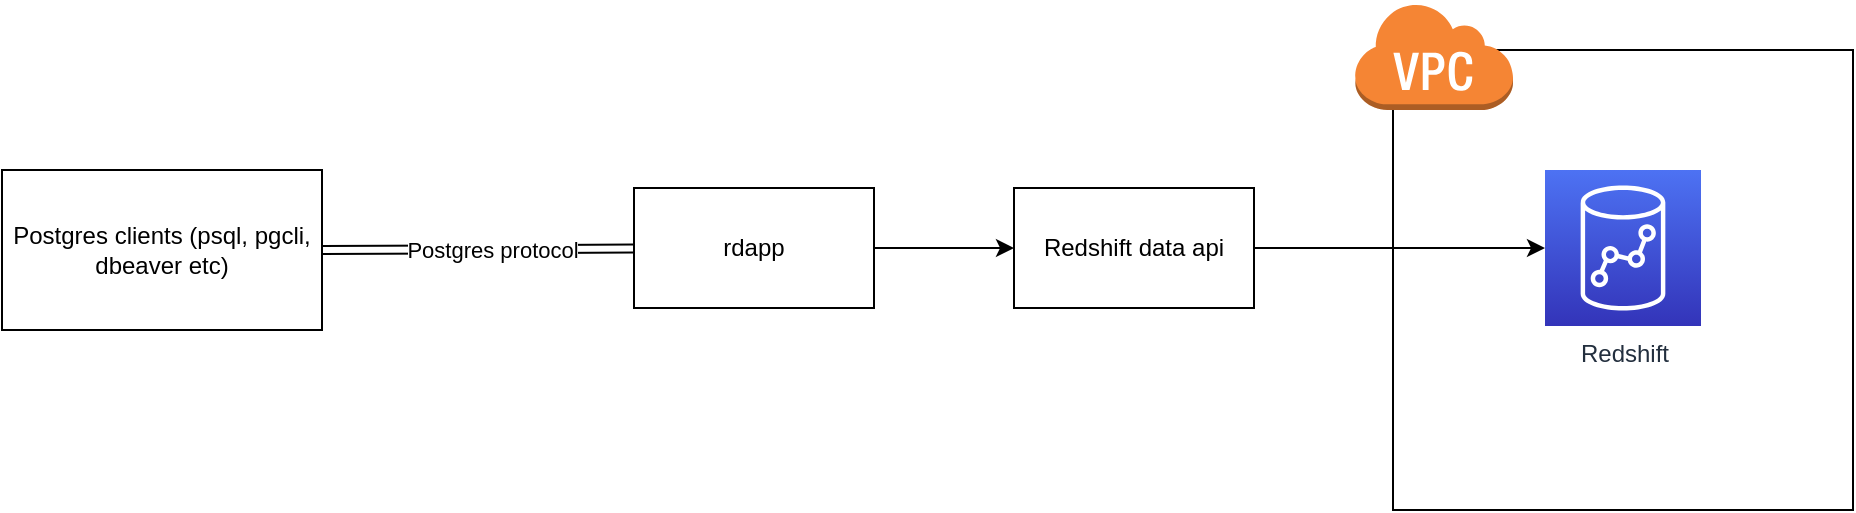 <mxfile version="19.0.3" type="device"><diagram id="anofSAjcOGnPCppBF8kK" name="Page-1"><mxGraphModel dx="1163" dy="876" grid="1" gridSize="10" guides="1" tooltips="1" connect="1" arrows="1" fold="1" page="1" pageScale="1" pageWidth="1169" pageHeight="827" math="0" shadow="0"><root><mxCell id="0"/><mxCell id="1" parent="0"/><mxCell id="nn8qGDgcVuAy_L2Yh_kx-12" style="edgeStyle=orthogonalEdgeStyle;rounded=0;orthogonalLoop=1;jettySize=auto;html=1;exitX=1;exitY=0.5;exitDx=0;exitDy=0;entryX=0;entryY=0.5;entryDx=0;entryDy=0;" parent="1" source="nn8qGDgcVuAy_L2Yh_kx-1" target="nn8qGDgcVuAy_L2Yh_kx-2" edge="1"><mxGeometry relative="1" as="geometry"/></mxCell><mxCell id="nn8qGDgcVuAy_L2Yh_kx-1" value="rdapp" style="rounded=0;whiteSpace=wrap;html=1;" parent="1" vertex="1"><mxGeometry x="410" y="359" width="120" height="60" as="geometry"/></mxCell><mxCell id="nn8qGDgcVuAy_L2Yh_kx-2" value="Redshift data api" style="rounded=0;whiteSpace=wrap;html=1;" parent="1" vertex="1"><mxGeometry x="600" y="359" width="120" height="60" as="geometry"/></mxCell><mxCell id="nn8qGDgcVuAy_L2Yh_kx-9" value="&lt;span style=&quot;&quot;&gt;Postgres clients (psql, pgcli, dbeaver etc)&lt;/span&gt;" style="rounded=0;whiteSpace=wrap;html=1;" parent="1" vertex="1"><mxGeometry x="94" y="350" width="160" height="80" as="geometry"/></mxCell><mxCell id="nn8qGDgcVuAy_L2Yh_kx-10" value="" style="endArrow=classic;html=1;rounded=0;exitX=1;exitY=0.5;exitDx=0;exitDy=0;shape=link;" parent="1" source="nn8qGDgcVuAy_L2Yh_kx-9" target="nn8qGDgcVuAy_L2Yh_kx-1" edge="1"><mxGeometry width="50" height="50" relative="1" as="geometry"><mxPoint x="180" y="250" as="sourcePoint"/><mxPoint x="230" y="200" as="targetPoint"/></mxGeometry></mxCell><mxCell id="nn8qGDgcVuAy_L2Yh_kx-14" value="Postgres protocol" style="edgeLabel;html=1;align=center;verticalAlign=middle;resizable=0;points=[];" parent="nn8qGDgcVuAy_L2Yh_kx-10" vertex="1" connectable="0"><mxGeometry x="0.086" relative="1" as="geometry"><mxPoint as="offset"/></mxGeometry></mxCell><mxCell id="nn8qGDgcVuAy_L2Yh_kx-11" value="" style="whiteSpace=wrap;html=1;aspect=fixed;" parent="1" vertex="1"><mxGeometry x="789.5" y="290" width="230" height="230" as="geometry"/></mxCell><mxCell id="nn8qGDgcVuAy_L2Yh_kx-4" value="Redshift" style="sketch=0;points=[[0,0,0],[0.25,0,0],[0.5,0,0],[0.75,0,0],[1,0,0],[0,1,0],[0.25,1,0],[0.5,1,0],[0.75,1,0],[1,1,0],[0,0.25,0],[0,0.5,0],[0,0.75,0],[1,0.25,0],[1,0.5,0],[1,0.75,0]];outlineConnect=0;fontColor=#232F3E;gradientColor=#4D72F3;gradientDirection=north;fillColor=#3334B9;strokeColor=#ffffff;dashed=0;verticalLabelPosition=bottom;verticalAlign=top;align=center;html=1;fontSize=12;fontStyle=0;aspect=fixed;shape=mxgraph.aws4.resourceIcon;resIcon=mxgraph.aws4.redshift;" parent="1" vertex="1"><mxGeometry x="865.5" y="350" width="78" height="78" as="geometry"/></mxCell><mxCell id="nn8qGDgcVuAy_L2Yh_kx-3" value="" style="outlineConnect=0;dashed=0;verticalLabelPosition=bottom;verticalAlign=top;align=center;html=1;shape=mxgraph.aws3.virtual_private_cloud;fillColor=#F58534;gradientColor=none;" parent="1" vertex="1"><mxGeometry x="770" y="266" width="79.5" height="54" as="geometry"/></mxCell><mxCell id="nn8qGDgcVuAy_L2Yh_kx-13" style="edgeStyle=orthogonalEdgeStyle;rounded=0;orthogonalLoop=1;jettySize=auto;html=1;exitX=1;exitY=0.5;exitDx=0;exitDy=0;entryX=0;entryY=0.5;entryDx=0;entryDy=0;entryPerimeter=0;" parent="1" source="nn8qGDgcVuAy_L2Yh_kx-2" target="nn8qGDgcVuAy_L2Yh_kx-4" edge="1"><mxGeometry relative="1" as="geometry"/></mxCell></root></mxGraphModel></diagram></mxfile>